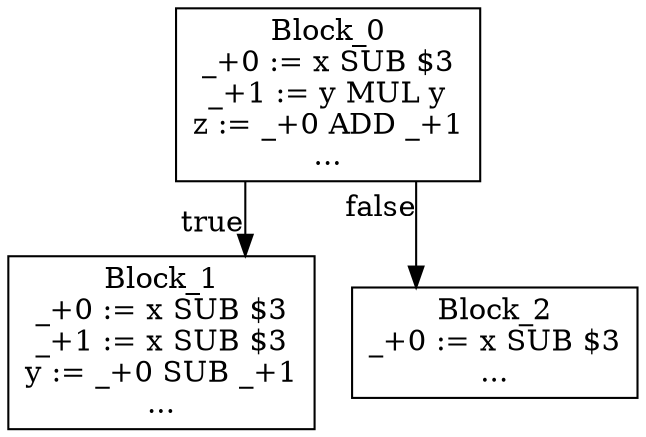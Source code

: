 digraph {
  graph [splines=ortho]
  node [shape=box]
  Block_0 [label="Block_0\n_+0 := x SUB $3\n_+1 := y MUL y\nz := _+0 ADD _+1\n...\n"];
  Block_0 -> Block_1[xlabel="true"];
  Block_1 [label="Block_1\n_+0 := x SUB $3\n_+1 := x SUB $3\ny := _+0 SUB _+1\n...\n"];
  Block_0 -> Block_2[xlabel="false"];
  Block_2 [label="Block_2\n_+0 := x SUB $3\n...\n"];
}